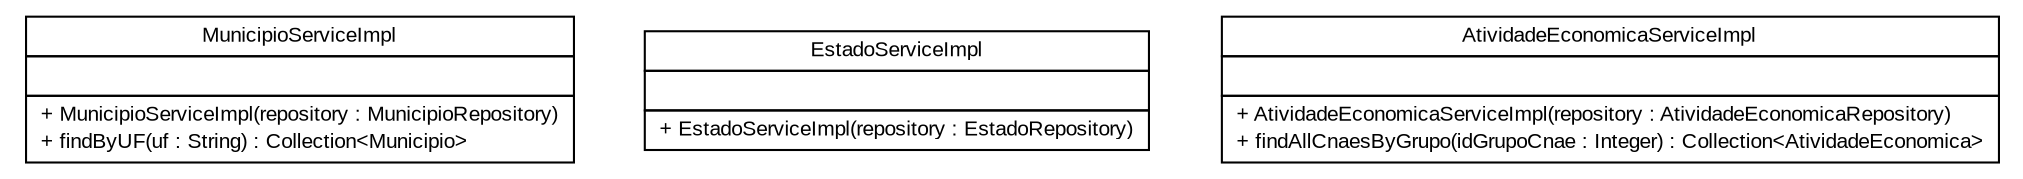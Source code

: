 #!/usr/local/bin/dot
#
# Class diagram 
# Generated by UMLGraph version R5_6 (http://www.umlgraph.org/)
#

digraph G {
	edge [fontname="arial",fontsize=10,labelfontname="arial",labelfontsize=10];
	node [fontname="arial",fontsize=10,shape=plaintext];
	nodesep=0.25;
	ranksep=0.5;
	// br.gov.to.sefaz.cat.business.service.impl.MunicipioServiceImpl
	c26369 [label=<<table title="br.gov.to.sefaz.cat.business.service.impl.MunicipioServiceImpl" border="0" cellborder="1" cellspacing="0" cellpadding="2" port="p" href="./MunicipioServiceImpl.html">
		<tr><td><table border="0" cellspacing="0" cellpadding="1">
<tr><td align="center" balign="center"> MunicipioServiceImpl </td></tr>
		</table></td></tr>
		<tr><td><table border="0" cellspacing="0" cellpadding="1">
<tr><td align="left" balign="left">  </td></tr>
		</table></td></tr>
		<tr><td><table border="0" cellspacing="0" cellpadding="1">
<tr><td align="left" balign="left"> + MunicipioServiceImpl(repository : MunicipioRepository) </td></tr>
<tr><td align="left" balign="left"> + findByUF(uf : String) : Collection&lt;Municipio&gt; </td></tr>
		</table></td></tr>
		</table>>, URL="./MunicipioServiceImpl.html", fontname="arial", fontcolor="black", fontsize=10.0];
	// br.gov.to.sefaz.cat.business.service.impl.EstadoServiceImpl
	c26370 [label=<<table title="br.gov.to.sefaz.cat.business.service.impl.EstadoServiceImpl" border="0" cellborder="1" cellspacing="0" cellpadding="2" port="p" href="./EstadoServiceImpl.html">
		<tr><td><table border="0" cellspacing="0" cellpadding="1">
<tr><td align="center" balign="center"> EstadoServiceImpl </td></tr>
		</table></td></tr>
		<tr><td><table border="0" cellspacing="0" cellpadding="1">
<tr><td align="left" balign="left">  </td></tr>
		</table></td></tr>
		<tr><td><table border="0" cellspacing="0" cellpadding="1">
<tr><td align="left" balign="left"> + EstadoServiceImpl(repository : EstadoRepository) </td></tr>
		</table></td></tr>
		</table>>, URL="./EstadoServiceImpl.html", fontname="arial", fontcolor="black", fontsize=10.0];
	// br.gov.to.sefaz.cat.business.service.impl.AtividadeEconomicaServiceImpl
	c26371 [label=<<table title="br.gov.to.sefaz.cat.business.service.impl.AtividadeEconomicaServiceImpl" border="0" cellborder="1" cellspacing="0" cellpadding="2" port="p" href="./AtividadeEconomicaServiceImpl.html">
		<tr><td><table border="0" cellspacing="0" cellpadding="1">
<tr><td align="center" balign="center"> AtividadeEconomicaServiceImpl </td></tr>
		</table></td></tr>
		<tr><td><table border="0" cellspacing="0" cellpadding="1">
<tr><td align="left" balign="left">  </td></tr>
		</table></td></tr>
		<tr><td><table border="0" cellspacing="0" cellpadding="1">
<tr><td align="left" balign="left"> + AtividadeEconomicaServiceImpl(repository : AtividadeEconomicaRepository) </td></tr>
<tr><td align="left" balign="left"> + findAllCnaesByGrupo(idGrupoCnae : Integer) : Collection&lt;AtividadeEconomica&gt; </td></tr>
		</table></td></tr>
		</table>>, URL="./AtividadeEconomicaServiceImpl.html", fontname="arial", fontcolor="black", fontsize=10.0];
}


